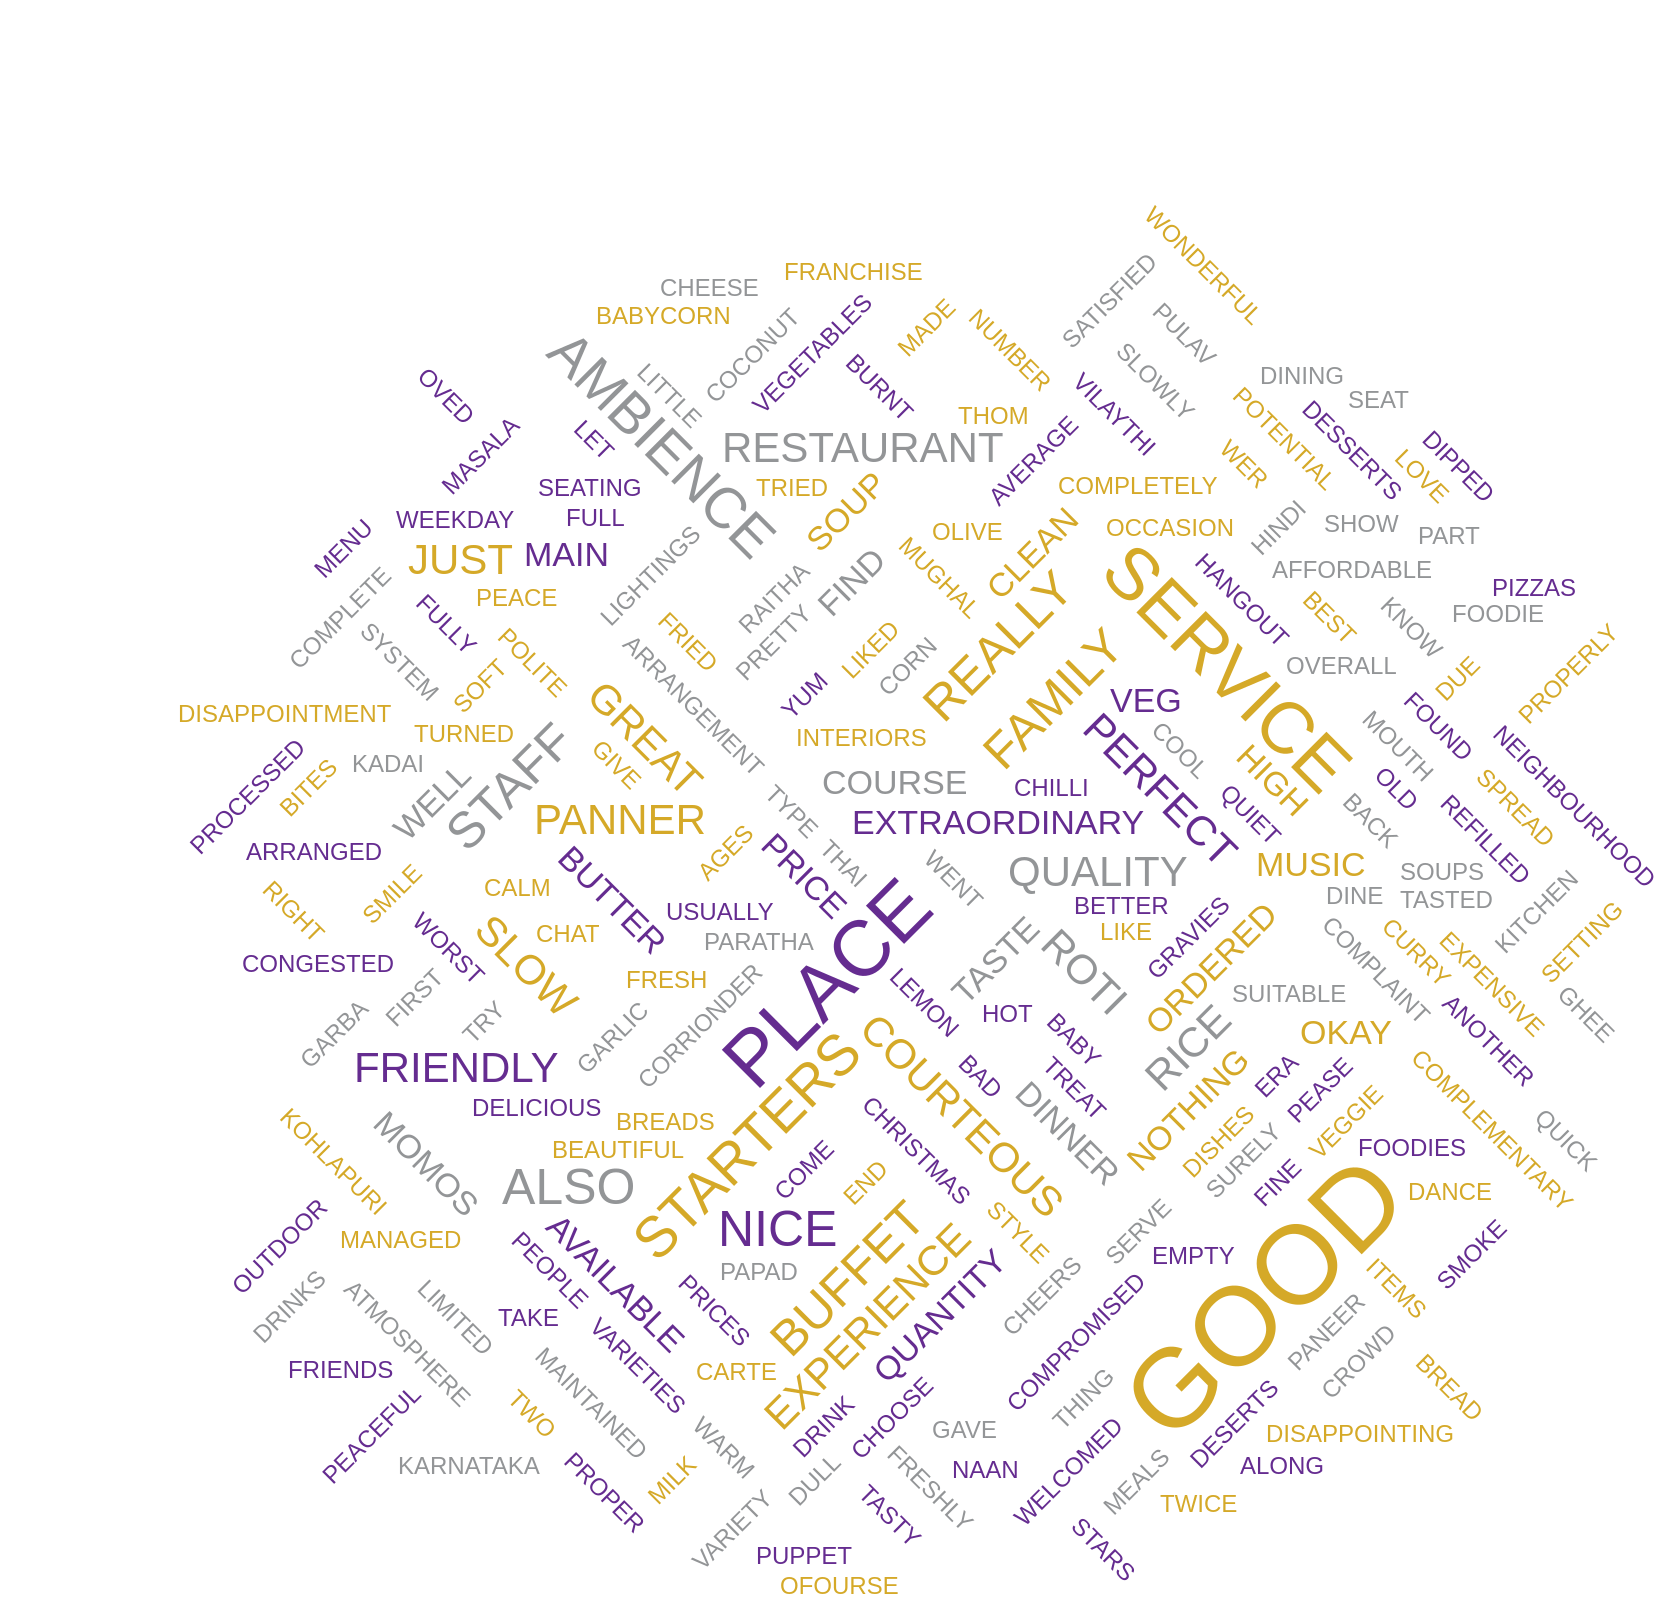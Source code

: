 {"$schema":"https://vega.github.io/schema/vega/v5.json",
  "description": "A word cloud visualization of Sample Resturant Views in Bangalore",
  "width": 800,
  "height": 400,
  "padding": 0,

  "data": [
    {
      "name": "table",
      "values": [
      "A beautiful place to dine in.The interiors take you back to the Mughal era. The lightings are just perfect.We went there on the occasion of Christmas and so they had only limited items available. But the taste and service was not compromised at all.The only complaint is that the breads could have been better.Would surely like to come here again",
      "I was here for dinner with my family on a weekday. The restaurant was completely empty. Ambience is good with some good old hindi music. Seating arrangement are good too. We ordered masala papad, panner and baby corn starters, lemon and corrionder soup, butter roti, olive and chilli paratha. Food was fresh and good, service is good too. Good for family hangout.Cheers",
      "Had been here for dinner with family",
     "Turned out to be a good choose suitable for all ages of people", 
      "Can try this place. We liked the most was their starters", 
      "Service is good. Prices are affordable.",
      "The ambience is really nice, staff is courteous. The price is pretty high for the quantity, but overall the experience was fine. The quality of food is nice but nothing extraordinary. They also have buffet only veg",
      "The quality of food is nice but nothing extraordinary",
      "This place just cool ? with good ambience and slow music and having delicious food is where you find peace. Staff very friendly and they have maintained the place so clean. The price is average for what the quantity of food they serve.Thom yum Thai soup was best and was treat to mouth, roti was soft with that vilaythi paneer was perfect to have for veggie foodies, in rice we tried burnt garlic fried rice with vegetables and it was the perfect thing to end.',   Quiet a good family type of place.. too calm and usually we don't find crowd here.. panner curry and the deserts is what we had tasted.. they wer really good but we found it a little expensive",   
      "I had a very bad experience here.I don't know about a la carte, but the buffet was the worst. They gave us complementary drink and momos before the buffet. The momos were really good.The number of varieties first of all was very disappointing. The service was very slow. They refilled the food very slowly. The starters were okay. The main course also was so so. There was two gravies with roti and some rice with raitha.",
      "Very polite and courteous",
      "the staff welcomed me with a warm smile",
      "hot and freshly made",
      "It was tasty with the taste of coconut milk",
      "Congested atmosphere due to smoke from kitchen",
      "Okay service",
      "This place has high potential but let down by dull ambience",
      "Great food and proper Karnataka style full meals. Been there twice and was fully satisfied.. Will give 5 stars if it's well managed",
      "Very good restaurant in neighbourhood. Buffet system is properly arranged. Variety of dishes along with garba dance and puppet show. Good spread of desserts.",
      "We ordered soups, babycorn starters, butter naan, kadai panner, veg kohlapuri, pease pulav. Food was good. But the service is too slow",
      "Nice Ambience and setting. Also outdoor dining is available. ",
      "is really good and the place is clean also. All in all wonderful place and another great restaurant part of the franchise",
      "oved the foodie experience here",
      "they were all so friendly and courteous",
      "I love the service here",
      "This is a peaceful place where u can seat chat with your friends with very good starters , drinks , and ofourse pizzas",
      "Great service,Friendly staff,Good quality of food",
      "A complete disappointment as it just had some processed cheese and the bread was dipped in ghee",
      "The right menu for quick bites as well as main course"
      ],
      "transform": [
        {
          "type": "countpattern",
          "field": "data",
          "case": "upper",
          "pattern": "[\\w']{3,}",
          "stopwords": "(of|ofcourse|i|me|my|myself|we|us|our|ours|ourselves|you|your|yours|yourself|yourselves|he|him|his|himself|she|her|hers|herself|it|its|itself|they|them|their|theirs|themselves|what|which|who|whom|whose|this|that|these|those|am|is|are|was|were|be|been|being|have|has|had|having|do|does|did|doing|will|would|should|can|could|ought|i'm|you're|he's|she's|it's|we're|they're|i've|you've|we've|they've|i'd|you'd|he'd|she'd|we'd|they'd|i'll|you'll|he'll|she'll|we'll|they'll|isn't|aren't|wasn't|weren't|hasn't|haven't|hadn't|doesn't|don't|didn't|won't|wouldn't|shan't|shouldn't|can't|cannot|couldn't|mustn't|let's|that's|who's|what's|here's|there's|when's|where's|why's|how's|a|an|the|and|but|if|or|because|as|until|while|of|at|by|for|with|about|against|between|into|through|during|before|after|above|below|to|from|up|upon|down|in|out|on|off|over|under|again|further|then|once|here|there|when|where|why|how|all|any|both|each|few|more|most|other|some|such|no|nor|not|only|own|same|so|than|too|very|say|says|said|shall|food|it)"
        },
        {
          "type": "formula", "as": "angle",
          "expr": "[-45, 0, 45][~~(random() * 3)]"
        },
        {
          "type": "formula", "as": "weight",
          "expr": "if(datum.text=='VEGA', 600, 300)"
        }
      ]
    }
  ],

  "scales": [
    {
      "name": "color",
      "type": "ordinal",
      "domain": {"data": "table", "field": "text"},
      "range": ["#d5a928", "#652c90", "#939597"]
    }
  ],

  "marks": [
    {
      "type": "text",
      "from": {"data": "table"},
      "encode": {
        "enter": {
          "text": {"field": "text"},
          "align": {"value": "center"},
          "baseline": {"value": "alphabetic"},
          "fill": {"scale": "color", "field": "text"}
        },
        "update": {
          "fillOpacity": {"value": 1}
        },
        "hover": {
          "fillOpacity": {"value": 0.5}
        }
      },
      "transform": [
        {
          "type": "wordcloud",
          "size": [900, 900],
          "text": {"field": "text"},
          "rotate": {"field": "datum.angle"},
          "font": "Helvetica Neue, Arial",
          "fontSize": {"field": "datum.count"},
          "fontWeight": {"field": "datum.weight"},
          "fontSizeRange": [12, 56],
          "padding": 2
        }
      ]
    }
  ]
}
